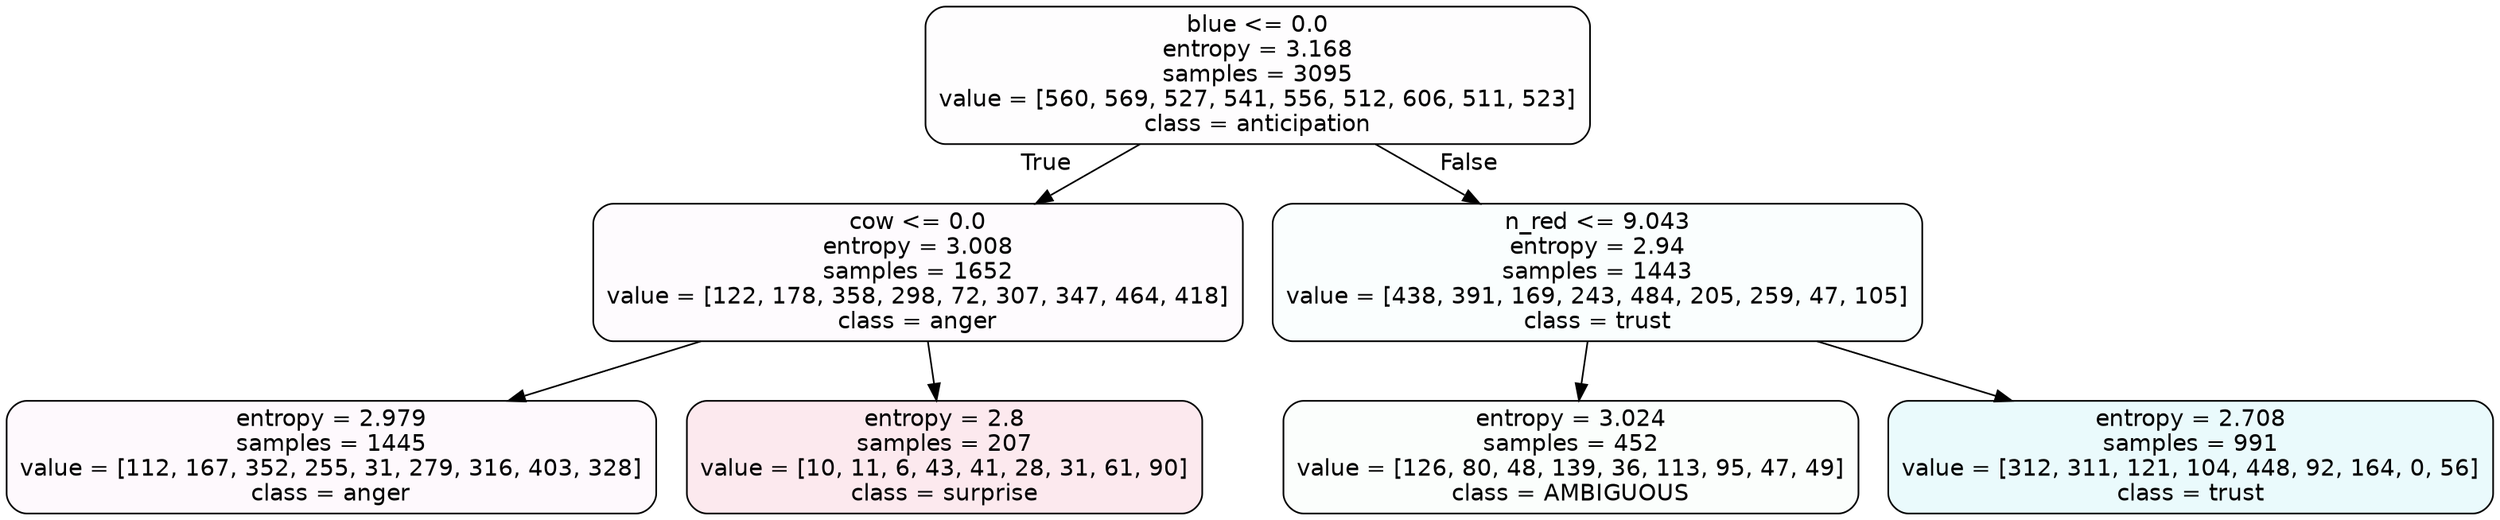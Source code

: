 digraph Tree {
node [shape=box, style="filled, rounded", color="black", fontname=helvetica] ;
edge [fontname=helvetica] ;
0 [label="blue <= 0.0\nentropy = 3.168\nsamples = 3095\nvalue = [560, 569, 527, 541, 556, 512, 606, 511, 523]\nclass = anticipation", fillcolor="#8139e502"] ;
1 [label="cow <= 0.0\nentropy = 3.008\nsamples = 1652\nvalue = [122, 178, 358, 298, 72, 307, 347, 464, 418]\nclass = anger", fillcolor="#e539d705"] ;
0 -> 1 [labeldistance=2.5, labelangle=45, headlabel="True"] ;
2 [label="entropy = 2.979\nsamples = 1445\nvalue = [112, 167, 352, 255, 31, 279, 316, 403, 328]\nclass = anger", fillcolor="#e539d707"] ;
1 -> 2 ;
3 [label="entropy = 2.8\nsamples = 207\nvalue = [10, 11, 6, 43, 41, 28, 31, 61, 90]\nclass = surprise", fillcolor="#e539641c"] ;
1 -> 3 ;
4 [label="n_red <= 9.043\nentropy = 2.94\nsamples = 1443\nvalue = [438, 391, 169, 243, 484, 205, 259, 47, 105]\nclass = trust", fillcolor="#39d7e506"] ;
0 -> 4 [labeldistance=2.5, labelangle=-45, headlabel="False"] ;
5 [label="entropy = 3.024\nsamples = 452\nvalue = [126, 80, 48, 139, 36, 113, 95, 47, 49]\nclass = AMBIGUOUS", fillcolor="#39e58105"] ;
4 -> 5 ;
6 [label="entropy = 2.708\nsamples = 991\nvalue = [312, 311, 121, 104, 448, 92, 164, 0, 56]\nclass = trust", fillcolor="#39d7e51b"] ;
4 -> 6 ;
}